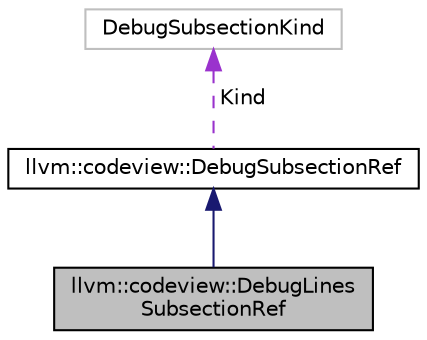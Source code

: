 digraph "llvm::codeview::DebugLinesSubsectionRef"
{
 // LATEX_PDF_SIZE
  bgcolor="transparent";
  edge [fontname="Helvetica",fontsize="10",labelfontname="Helvetica",labelfontsize="10"];
  node [fontname="Helvetica",fontsize="10",shape=record];
  Node1 [label="llvm::codeview::DebugLines\lSubsectionRef",height=0.2,width=0.4,color="black", fillcolor="grey75", style="filled", fontcolor="black",tooltip=" "];
  Node2 -> Node1 [dir="back",color="midnightblue",fontsize="10",style="solid",fontname="Helvetica"];
  Node2 [label="llvm::codeview::DebugSubsectionRef",height=0.2,width=0.4,color="black",URL="$classllvm_1_1codeview_1_1DebugSubsectionRef.html",tooltip=" "];
  Node3 -> Node2 [dir="back",color="darkorchid3",fontsize="10",style="dashed",label=" Kind" ,fontname="Helvetica"];
  Node3 [label="DebugSubsectionKind",height=0.2,width=0.4,color="grey75",tooltip=" "];
}
